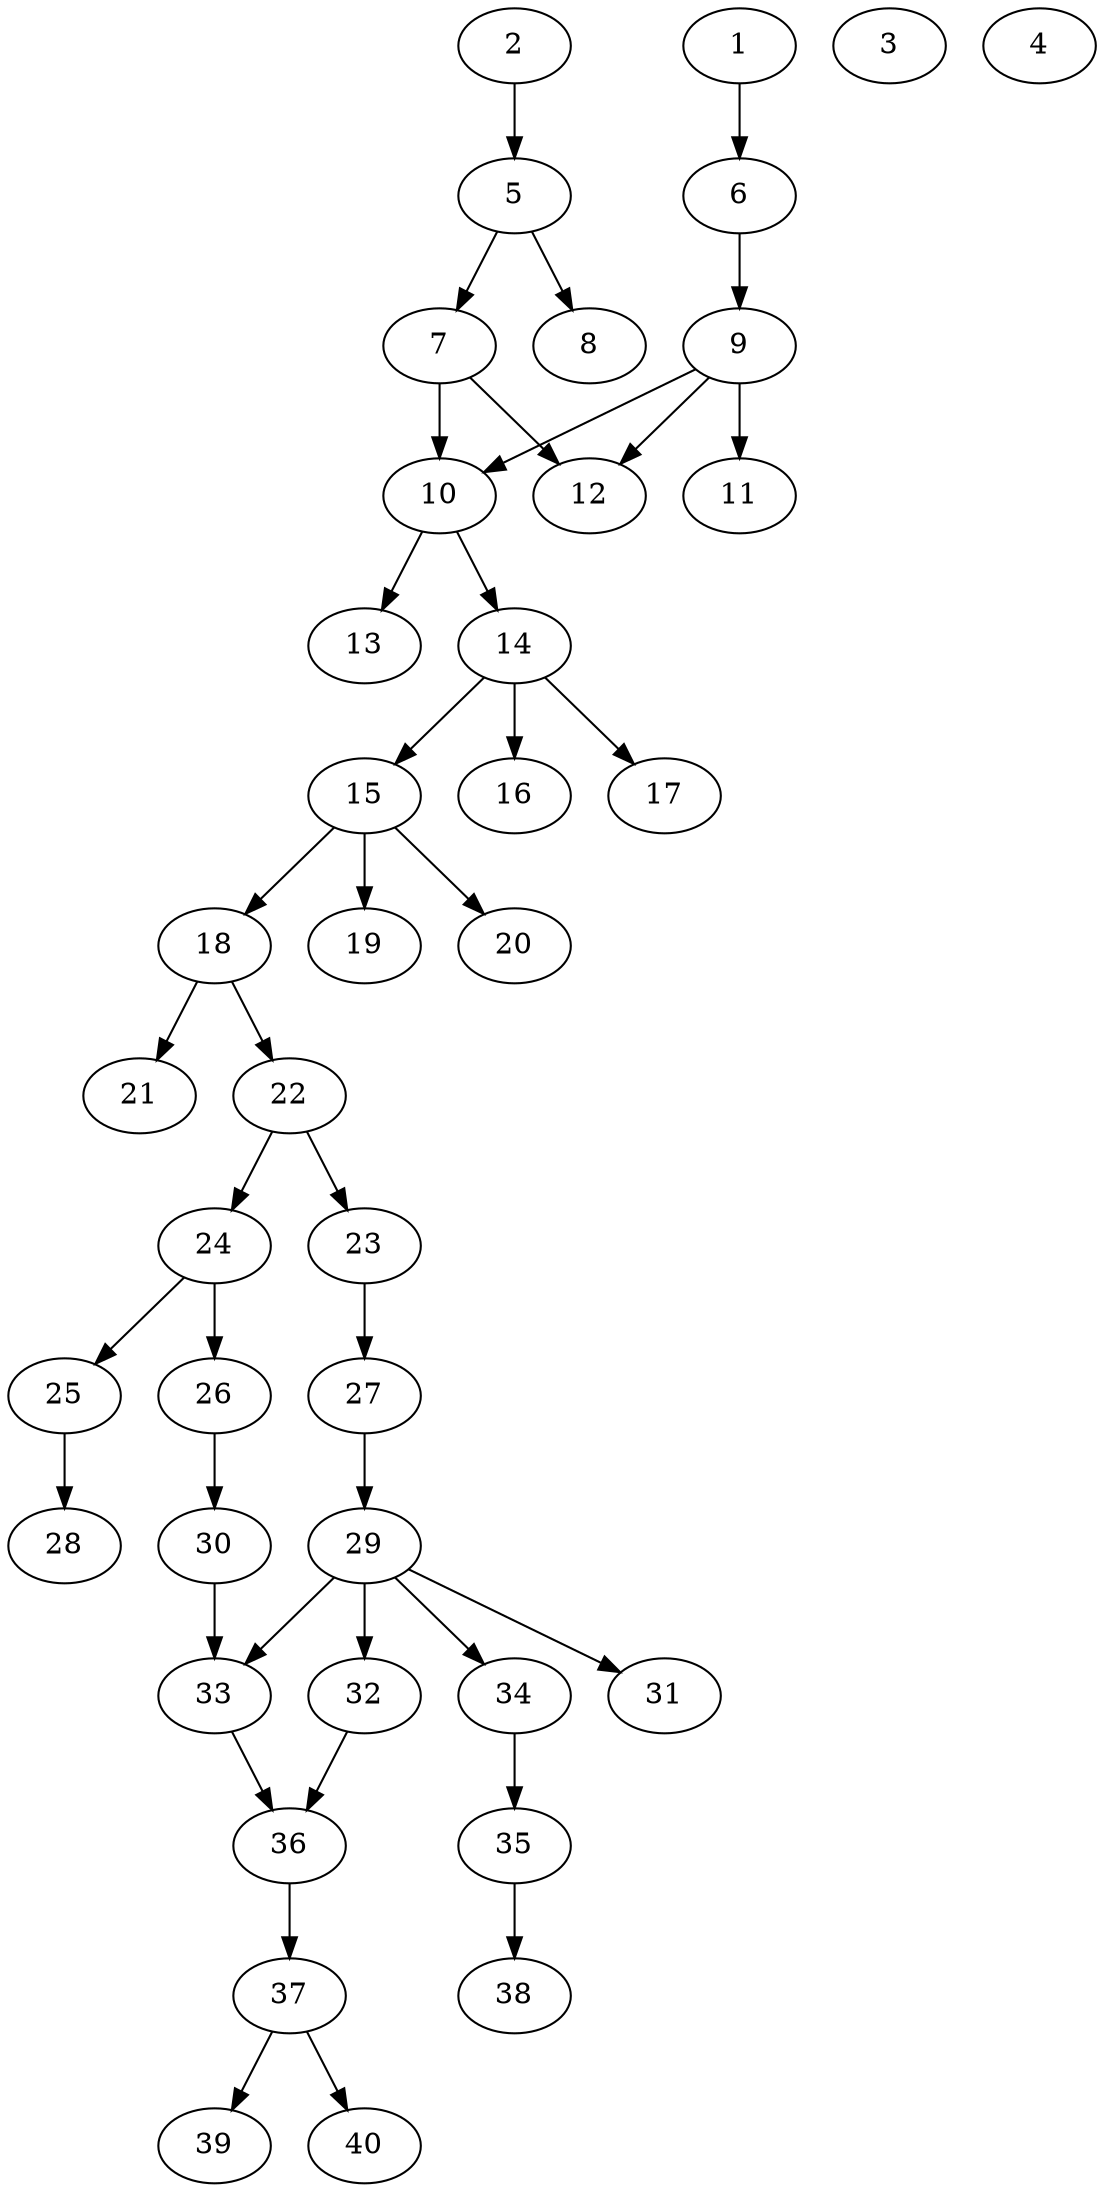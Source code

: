 // DAG automatically generated by daggen at Thu Oct  3 14:06:49 2019
// ./daggen --dot -n 40 --ccr 0.3 --fat 0.3 --regular 0.5 --density 0.5 --mindata 5242880 --maxdata 52428800 
digraph G {
  1 [size="168287573", alpha="0.16", expect_size="50486272"] 
  1 -> 6 [size ="50486272"]
  2 [size="73000960", alpha="0.14", expect_size="21900288"] 
  2 -> 5 [size ="21900288"]
  3 [size="58477227", alpha="0.19", expect_size="17543168"] 
  4 [size="126764373", alpha="0.17", expect_size="38029312"] 
  5 [size="18148693", alpha="0.09", expect_size="5444608"] 
  5 -> 7 [size ="5444608"]
  5 -> 8 [size ="5444608"]
  6 [size="62446933", alpha="0.15", expect_size="18734080"] 
  6 -> 9 [size ="18734080"]
  7 [size="162652160", alpha="0.00", expect_size="48795648"] 
  7 -> 10 [size ="48795648"]
  7 -> 12 [size ="48795648"]
  8 [size="107509760", alpha="0.06", expect_size="32252928"] 
  9 [size="164638720", alpha="0.18", expect_size="49391616"] 
  9 -> 10 [size ="49391616"]
  9 -> 11 [size ="49391616"]
  9 -> 12 [size ="49391616"]
  10 [size="151476907", alpha="0.07", expect_size="45443072"] 
  10 -> 13 [size ="45443072"]
  10 -> 14 [size ="45443072"]
  11 [size="70458027", alpha="0.18", expect_size="21137408"] 
  12 [size="39877973", alpha="0.16", expect_size="11963392"] 
  13 [size="150674773", alpha="0.11", expect_size="45202432"] 
  14 [size="141755733", alpha="0.15", expect_size="42526720"] 
  14 -> 15 [size ="42526720"]
  14 -> 16 [size ="42526720"]
  14 -> 17 [size ="42526720"]
  15 [size="114278400", alpha="0.18", expect_size="34283520"] 
  15 -> 18 [size ="34283520"]
  15 -> 19 [size ="34283520"]
  15 -> 20 [size ="34283520"]
  16 [size="24668160", alpha="0.17", expect_size="7400448"] 
  17 [size="144476160", alpha="0.13", expect_size="43342848"] 
  18 [size="145544533", alpha="0.19", expect_size="43663360"] 
  18 -> 21 [size ="43663360"]
  18 -> 22 [size ="43663360"]
  19 [size="31825920", alpha="0.01", expect_size="9547776"] 
  20 [size="169854293", alpha="0.10", expect_size="50956288"] 
  21 [size="65249280", alpha="0.18", expect_size="19574784"] 
  22 [size="48677547", alpha="0.13", expect_size="14603264"] 
  22 -> 23 [size ="14603264"]
  22 -> 24 [size ="14603264"]
  23 [size="17885867", alpha="0.13", expect_size="5365760"] 
  23 -> 27 [size ="5365760"]
  24 [size="102079147", alpha="0.07", expect_size="30623744"] 
  24 -> 25 [size ="30623744"]
  24 -> 26 [size ="30623744"]
  25 [size="65344853", alpha="0.02", expect_size="19603456"] 
  25 -> 28 [size ="19603456"]
  26 [size="47991467", alpha="0.02", expect_size="14397440"] 
  26 -> 30 [size ="14397440"]
  27 [size="26518187", alpha="0.00", expect_size="7955456"] 
  27 -> 29 [size ="7955456"]
  28 [size="125067947", alpha="0.10", expect_size="37520384"] 
  29 [size="117220693", alpha="0.19", expect_size="35166208"] 
  29 -> 31 [size ="35166208"]
  29 -> 32 [size ="35166208"]
  29 -> 33 [size ="35166208"]
  29 -> 34 [size ="35166208"]
  30 [size="122385067", alpha="0.05", expect_size="36715520"] 
  30 -> 33 [size ="36715520"]
  31 [size="40185173", alpha="0.17", expect_size="12055552"] 
  32 [size="21432320", alpha="0.12", expect_size="6429696"] 
  32 -> 36 [size ="6429696"]
  33 [size="121658027", alpha="0.04", expect_size="36497408"] 
  33 -> 36 [size ="36497408"]
  34 [size="67283627", alpha="0.13", expect_size="20185088"] 
  34 -> 35 [size ="20185088"]
  35 [size="124893867", alpha="0.13", expect_size="37468160"] 
  35 -> 38 [size ="37468160"]
  36 [size="137871360", alpha="0.14", expect_size="41361408"] 
  36 -> 37 [size ="41361408"]
  37 [size="151190187", alpha="0.12", expect_size="45357056"] 
  37 -> 39 [size ="45357056"]
  37 -> 40 [size ="45357056"]
  38 [size="152739840", alpha="0.05", expect_size="45821952"] 
  39 [size="75274240", alpha="0.01", expect_size="22582272"] 
  40 [size="65952427", alpha="0.16", expect_size="19785728"] 
}
